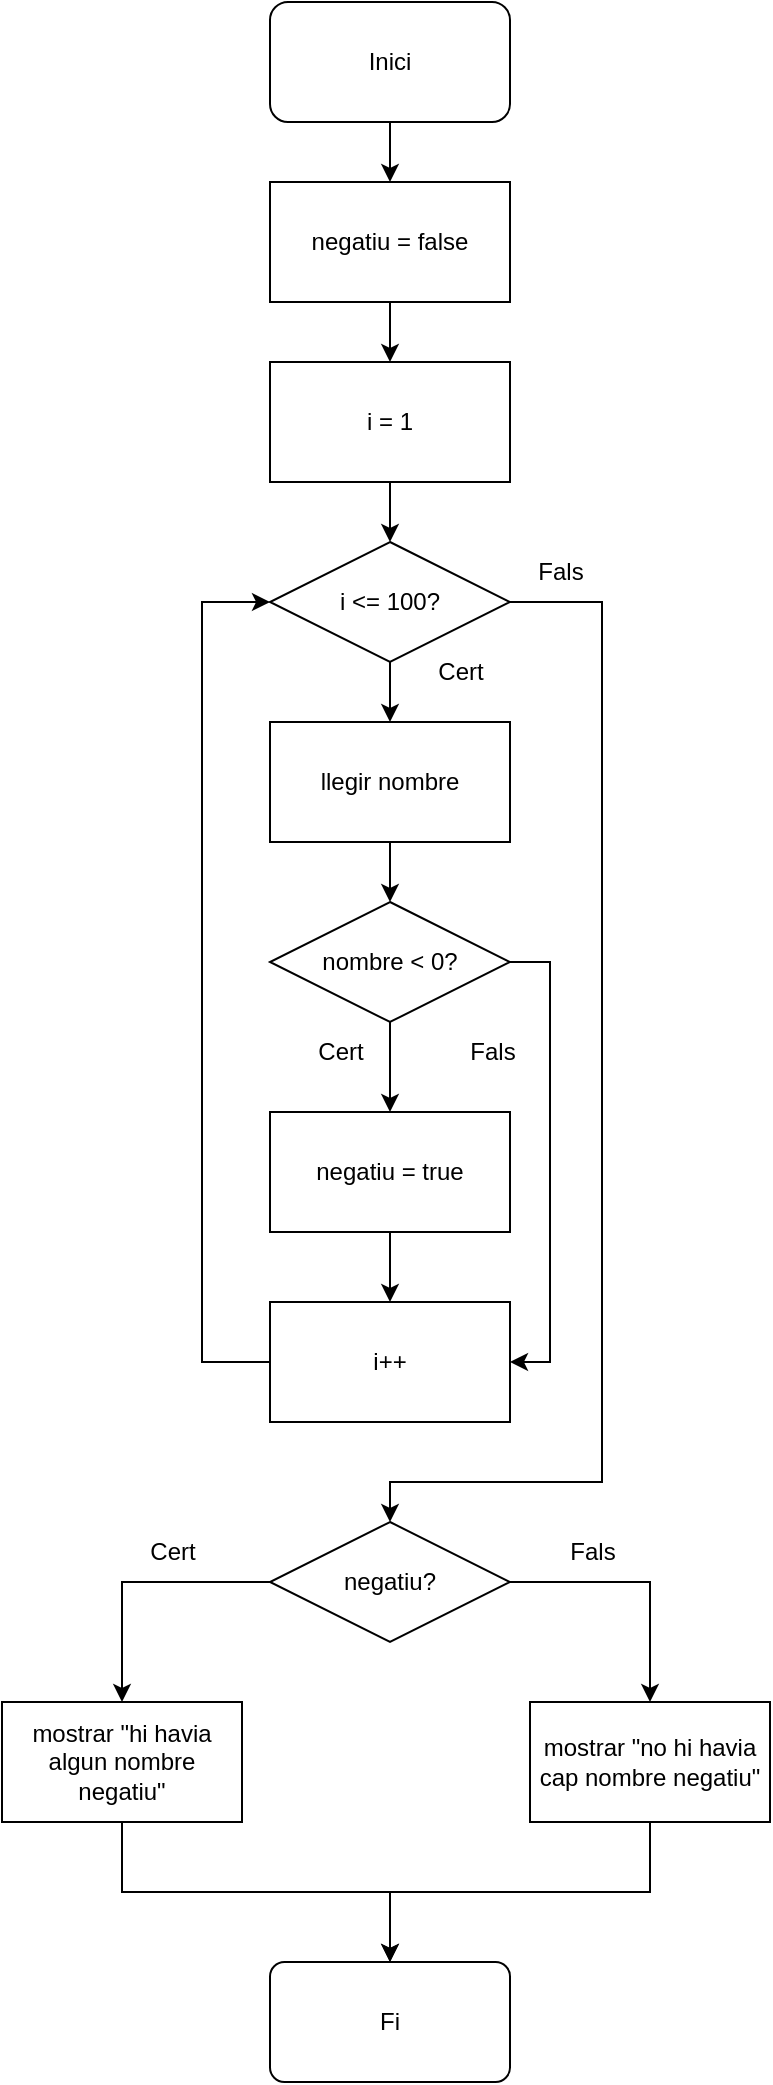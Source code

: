 <mxfile version="20.3.0" type="device"><diagram id="ehvCzWHMK5ZXKAAsmYax" name="Page-1"><mxGraphModel dx="1185" dy="721" grid="1" gridSize="10" guides="1" tooltips="1" connect="1" arrows="1" fold="1" page="1" pageScale="1" pageWidth="827" pageHeight="1169" math="0" shadow="0"><root><mxCell id="0"/><mxCell id="1" parent="0"/><mxCell id="IZaCluYSZrqNkw6L1glm-1" style="edgeStyle=orthogonalEdgeStyle;rounded=0;orthogonalLoop=1;jettySize=auto;html=1;exitX=0.5;exitY=1;exitDx=0;exitDy=0;entryX=0.5;entryY=0;entryDx=0;entryDy=0;" parent="1" source="ctj1WZmTq4Gt_A9nmky2-1" target="XwtGSHlgtmPsuABcbUZl-21" edge="1"><mxGeometry relative="1" as="geometry"/></mxCell><mxCell id="ctj1WZmTq4Gt_A9nmky2-1" value="&lt;div&gt;Inici&lt;/div&gt;" style="rounded=1;whiteSpace=wrap;html=1;" parent="1" vertex="1"><mxGeometry x="354" width="120" height="60" as="geometry"/></mxCell><mxCell id="XwtGSHlgtmPsuABcbUZl-11" value="Fi" style="whiteSpace=wrap;html=1;rounded=1;arcSize=12;" parent="1" vertex="1"><mxGeometry x="354" y="980" width="120" height="60" as="geometry"/></mxCell><mxCell id="XwtGSHlgtmPsuABcbUZl-12" value="Cert" style="text;html=1;align=center;verticalAlign=middle;resizable=0;points=[];autosize=1;strokeColor=none;fillColor=none;" parent="1" vertex="1"><mxGeometry x="424" y="320" width="50" height="30" as="geometry"/></mxCell><mxCell id="XwtGSHlgtmPsuABcbUZl-13" value="Fals" style="text;html=1;align=center;verticalAlign=middle;resizable=0;points=[];autosize=1;strokeColor=none;fillColor=none;" parent="1" vertex="1"><mxGeometry x="474" y="270" width="50" height="30" as="geometry"/></mxCell><mxCell id="XwtGSHlgtmPsuABcbUZl-24" style="edgeStyle=orthogonalEdgeStyle;rounded=0;orthogonalLoop=1;jettySize=auto;html=1;exitX=1;exitY=0.5;exitDx=0;exitDy=0;entryX=0.5;entryY=0;entryDx=0;entryDy=0;" parent="1" source="XwtGSHlgtmPsuABcbUZl-16" target="z_GXrYJwkl0lAW2eEI20-18" edge="1"><mxGeometry relative="1" as="geometry"><Array as="points"><mxPoint x="520" y="300"/><mxPoint x="520" y="740"/><mxPoint x="414" y="740"/></Array><mxPoint x="474" y="780" as="targetPoint"/></mxGeometry></mxCell><mxCell id="NZ5jk65rrsE6OQAxbHG8-2" style="edgeStyle=orthogonalEdgeStyle;rounded=0;orthogonalLoop=1;jettySize=auto;html=1;exitX=0.5;exitY=1;exitDx=0;exitDy=0;entryX=0.5;entryY=0;entryDx=0;entryDy=0;" edge="1" parent="1" source="XwtGSHlgtmPsuABcbUZl-16" target="NZ5jk65rrsE6OQAxbHG8-1"><mxGeometry relative="1" as="geometry"/></mxCell><mxCell id="XwtGSHlgtmPsuABcbUZl-16" value="i &amp;lt;= 100?" style="rhombus;whiteSpace=wrap;html=1;" parent="1" vertex="1"><mxGeometry x="354" y="270" width="120" height="60" as="geometry"/></mxCell><mxCell id="XwtGSHlgtmPsuABcbUZl-19" style="edgeStyle=orthogonalEdgeStyle;rounded=0;orthogonalLoop=1;jettySize=auto;html=1;entryX=0;entryY=0.5;entryDx=0;entryDy=0;exitX=0;exitY=0.5;exitDx=0;exitDy=0;" parent="1" source="XwtGSHlgtmPsuABcbUZl-20" target="XwtGSHlgtmPsuABcbUZl-16" edge="1"><mxGeometry relative="1" as="geometry"><Array as="points"><mxPoint x="320" y="680"/><mxPoint x="320" y="300"/></Array></mxGeometry></mxCell><mxCell id="XwtGSHlgtmPsuABcbUZl-20" value="i++" style="rounded=0;whiteSpace=wrap;html=1;" parent="1" vertex="1"><mxGeometry x="354" y="650" width="120" height="60" as="geometry"/></mxCell><mxCell id="qNZ80tEiP87RYZTDUo0D-3" style="edgeStyle=orthogonalEdgeStyle;rounded=0;orthogonalLoop=1;jettySize=auto;html=1;exitX=0.5;exitY=1;exitDx=0;exitDy=0;" parent="1" source="XwtGSHlgtmPsuABcbUZl-21" target="qNZ80tEiP87RYZTDUo0D-1" edge="1"><mxGeometry relative="1" as="geometry"/></mxCell><mxCell id="XwtGSHlgtmPsuABcbUZl-21" value="negatiu = false" style="rounded=0;whiteSpace=wrap;html=1;" parent="1" vertex="1"><mxGeometry x="354" y="90" width="120" height="60" as="geometry"/></mxCell><mxCell id="qNZ80tEiP87RYZTDUo0D-4" style="edgeStyle=orthogonalEdgeStyle;rounded=0;orthogonalLoop=1;jettySize=auto;html=1;exitX=0.5;exitY=1;exitDx=0;exitDy=0;entryX=0.5;entryY=0;entryDx=0;entryDy=0;" parent="1" source="qNZ80tEiP87RYZTDUo0D-1" target="XwtGSHlgtmPsuABcbUZl-16" edge="1"><mxGeometry relative="1" as="geometry"/></mxCell><mxCell id="qNZ80tEiP87RYZTDUo0D-1" value="i = 1" style="rounded=0;whiteSpace=wrap;html=1;" parent="1" vertex="1"><mxGeometry x="354" y="180" width="120" height="60" as="geometry"/></mxCell><mxCell id="z_GXrYJwkl0lAW2eEI20-1" value="Fals" style="text;html=1;align=center;verticalAlign=middle;resizable=0;points=[];autosize=1;strokeColor=none;fillColor=none;" parent="1" vertex="1"><mxGeometry x="490" y="760" width="50" height="30" as="geometry"/></mxCell><mxCell id="z_GXrYJwkl0lAW2eEI20-10" value="Cert" style="text;html=1;align=center;verticalAlign=middle;resizable=0;points=[];autosize=1;strokeColor=none;fillColor=none;" parent="1" vertex="1"><mxGeometry x="280" y="760" width="50" height="30" as="geometry"/></mxCell><mxCell id="z_GXrYJwkl0lAW2eEI20-11" value="Fals" style="text;html=1;align=center;verticalAlign=middle;resizable=0;points=[];autosize=1;strokeColor=none;fillColor=none;" parent="1" vertex="1"><mxGeometry x="440" y="510" width="50" height="30" as="geometry"/></mxCell><mxCell id="z_GXrYJwkl0lAW2eEI20-12" style="edgeStyle=orthogonalEdgeStyle;rounded=0;orthogonalLoop=1;jettySize=auto;html=1;exitX=0.5;exitY=1;exitDx=0;exitDy=0;entryX=0.5;entryY=0;entryDx=0;entryDy=0;" parent="1" source="z_GXrYJwkl0lAW2eEI20-13" target="XwtGSHlgtmPsuABcbUZl-20" edge="1"><mxGeometry relative="1" as="geometry"><mxPoint x="414" y="630" as="targetPoint"/></mxGeometry></mxCell><mxCell id="z_GXrYJwkl0lAW2eEI20-13" value="negatiu = true" style="rounded=0;whiteSpace=wrap;html=1;" parent="1" vertex="1"><mxGeometry x="354" y="555" width="120" height="60" as="geometry"/></mxCell><mxCell id="z_GXrYJwkl0lAW2eEI20-14" style="edgeStyle=orthogonalEdgeStyle;rounded=0;orthogonalLoop=1;jettySize=auto;html=1;entryX=0.5;entryY=0;entryDx=0;entryDy=0;" parent="1" source="z_GXrYJwkl0lAW2eEI20-15" target="z_GXrYJwkl0lAW2eEI20-13" edge="1"><mxGeometry relative="1" as="geometry"/></mxCell><mxCell id="kPSVmvtCit95O8e5M10S-1" style="edgeStyle=orthogonalEdgeStyle;rounded=0;orthogonalLoop=1;jettySize=auto;html=1;exitX=1;exitY=0.5;exitDx=0;exitDy=0;entryX=1;entryY=0.5;entryDx=0;entryDy=0;" parent="1" source="z_GXrYJwkl0lAW2eEI20-15" target="XwtGSHlgtmPsuABcbUZl-20" edge="1"><mxGeometry relative="1" as="geometry"/></mxCell><mxCell id="z_GXrYJwkl0lAW2eEI20-15" value="nombre&amp;nbsp;&amp;lt; 0?" style="rhombus;whiteSpace=wrap;html=1;" parent="1" vertex="1"><mxGeometry x="354" y="450" width="120" height="60" as="geometry"/></mxCell><mxCell id="z_GXrYJwkl0lAW2eEI20-16" value="Cert" style="text;html=1;align=center;verticalAlign=middle;resizable=0;points=[];autosize=1;strokeColor=none;fillColor=none;" parent="1" vertex="1"><mxGeometry x="364" y="510" width="50" height="30" as="geometry"/></mxCell><mxCell id="z_GXrYJwkl0lAW2eEI20-21" style="edgeStyle=orthogonalEdgeStyle;rounded=0;orthogonalLoop=1;jettySize=auto;html=1;entryX=0.5;entryY=0;entryDx=0;entryDy=0;" parent="1" source="z_GXrYJwkl0lAW2eEI20-18" target="z_GXrYJwkl0lAW2eEI20-20" edge="1"><mxGeometry relative="1" as="geometry"/></mxCell><mxCell id="z_GXrYJwkl0lAW2eEI20-22" style="edgeStyle=orthogonalEdgeStyle;rounded=0;orthogonalLoop=1;jettySize=auto;html=1;exitX=0;exitY=0.5;exitDx=0;exitDy=0;entryX=0.5;entryY=0;entryDx=0;entryDy=0;" parent="1" source="z_GXrYJwkl0lAW2eEI20-18" target="z_GXrYJwkl0lAW2eEI20-19" edge="1"><mxGeometry relative="1" as="geometry"/></mxCell><mxCell id="z_GXrYJwkl0lAW2eEI20-18" value="negatiu?" style="rhombus;whiteSpace=wrap;html=1;" parent="1" vertex="1"><mxGeometry x="354" y="760" width="120" height="60" as="geometry"/></mxCell><mxCell id="z_GXrYJwkl0lAW2eEI20-24" style="edgeStyle=orthogonalEdgeStyle;rounded=0;orthogonalLoop=1;jettySize=auto;html=1;exitX=0.5;exitY=1;exitDx=0;exitDy=0;entryX=0.5;entryY=0;entryDx=0;entryDy=0;" parent="1" source="z_GXrYJwkl0lAW2eEI20-19" target="XwtGSHlgtmPsuABcbUZl-11" edge="1"><mxGeometry relative="1" as="geometry"/></mxCell><mxCell id="z_GXrYJwkl0lAW2eEI20-19" value="mostrar &quot;hi havia algun nombre negatiu&quot;" style="rounded=0;whiteSpace=wrap;html=1;" parent="1" vertex="1"><mxGeometry x="220" y="850" width="120" height="60" as="geometry"/></mxCell><mxCell id="z_GXrYJwkl0lAW2eEI20-25" style="edgeStyle=orthogonalEdgeStyle;rounded=0;orthogonalLoop=1;jettySize=auto;html=1;exitX=0.5;exitY=1;exitDx=0;exitDy=0;entryX=0.5;entryY=0;entryDx=0;entryDy=0;" parent="1" source="z_GXrYJwkl0lAW2eEI20-20" target="XwtGSHlgtmPsuABcbUZl-11" edge="1"><mxGeometry relative="1" as="geometry"/></mxCell><mxCell id="z_GXrYJwkl0lAW2eEI20-20" value="mostrar &quot;no hi havia cap nombre negatiu&quot;" style="rounded=0;whiteSpace=wrap;html=1;" parent="1" vertex="1"><mxGeometry x="484" y="850" width="120" height="60" as="geometry"/></mxCell><mxCell id="NZ5jk65rrsE6OQAxbHG8-3" style="edgeStyle=orthogonalEdgeStyle;rounded=0;orthogonalLoop=1;jettySize=auto;html=1;exitX=0.5;exitY=1;exitDx=0;exitDy=0;entryX=0.5;entryY=0;entryDx=0;entryDy=0;" edge="1" parent="1" source="NZ5jk65rrsE6OQAxbHG8-1" target="z_GXrYJwkl0lAW2eEI20-15"><mxGeometry relative="1" as="geometry"/></mxCell><mxCell id="NZ5jk65rrsE6OQAxbHG8-1" value="llegir nombre" style="rounded=0;whiteSpace=wrap;html=1;" vertex="1" parent="1"><mxGeometry x="354" y="360" width="120" height="60" as="geometry"/></mxCell></root></mxGraphModel></diagram></mxfile>